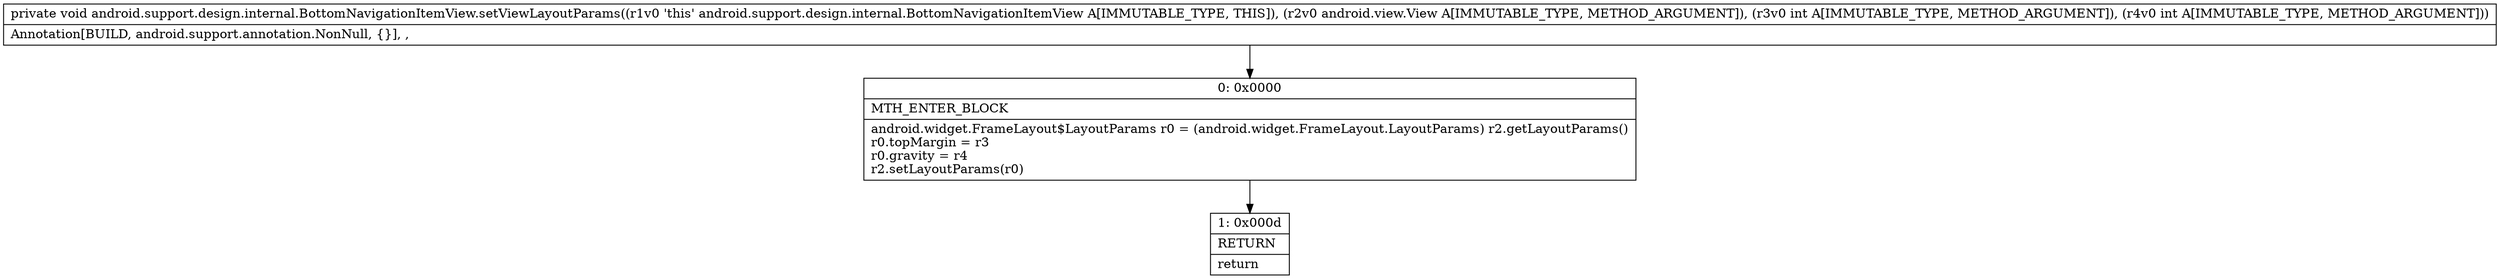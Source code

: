 digraph "CFG forandroid.support.design.internal.BottomNavigationItemView.setViewLayoutParams(Landroid\/view\/View;II)V" {
Node_0 [shape=record,label="{0\:\ 0x0000|MTH_ENTER_BLOCK\l|android.widget.FrameLayout$LayoutParams r0 = (android.widget.FrameLayout.LayoutParams) r2.getLayoutParams()\lr0.topMargin = r3\lr0.gravity = r4\lr2.setLayoutParams(r0)\l}"];
Node_1 [shape=record,label="{1\:\ 0x000d|RETURN\l|return\l}"];
MethodNode[shape=record,label="{private void android.support.design.internal.BottomNavigationItemView.setViewLayoutParams((r1v0 'this' android.support.design.internal.BottomNavigationItemView A[IMMUTABLE_TYPE, THIS]), (r2v0 android.view.View A[IMMUTABLE_TYPE, METHOD_ARGUMENT]), (r3v0 int A[IMMUTABLE_TYPE, METHOD_ARGUMENT]), (r4v0 int A[IMMUTABLE_TYPE, METHOD_ARGUMENT]))  | Annotation[BUILD, android.support.annotation.NonNull, \{\}], , \l}"];
MethodNode -> Node_0;
Node_0 -> Node_1;
}

